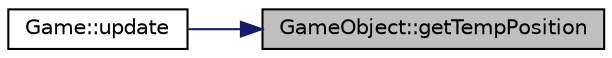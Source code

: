 digraph "GameObject::getTempPosition"
{
 // LATEX_PDF_SIZE
  edge [fontname="Helvetica",fontsize="10",labelfontname="Helvetica",labelfontsize="10"];
  node [fontname="Helvetica",fontsize="10",shape=record];
  rankdir="RL";
  Node1 [label="GameObject::getTempPosition",height=0.2,width=0.4,color="black", fillcolor="grey75", style="filled", fontcolor="black",tooltip="Return temporary position created previously."];
  Node1 -> Node2 [dir="back",color="midnightblue",fontsize="10",style="solid",fontname="Helvetica"];
  Node2 [label="Game::update",height=0.2,width=0.4,color="black", fillcolor="white", style="filled",URL="$class_game.html#a79df6376b332d63c9eca0dcee30305c3",tooltip="Update the game, player or enemy position, collision etc."];
}

